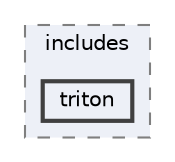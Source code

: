 digraph "/Users/jonathan/Works/Tools/Triton/src/libtriton/includes/triton"
{
 // LATEX_PDF_SIZE
  bgcolor="transparent";
  edge [fontname=Helvetica,fontsize=10,labelfontname=Helvetica,labelfontsize=10];
  node [fontname=Helvetica,fontsize=10,shape=box,height=0.2,width=0.4];
  compound=true
  subgraph clusterdir_f9d272ec16541780a187e9fc1e6dde2e {
    graph [ bgcolor="#edf0f7", pencolor="grey50", label="includes", fontname=Helvetica,fontsize=10 style="filled,dashed", URL="dir_f9d272ec16541780a187e9fc1e6dde2e.html",tooltip=""]
  dir_9a336a1f4780c2c210674fbf7f17d1f6 [label="triton", fillcolor="#edf0f7", color="grey25", style="filled,bold", URL="dir_9a336a1f4780c2c210674fbf7f17d1f6.html",tooltip=""];
  }
}
